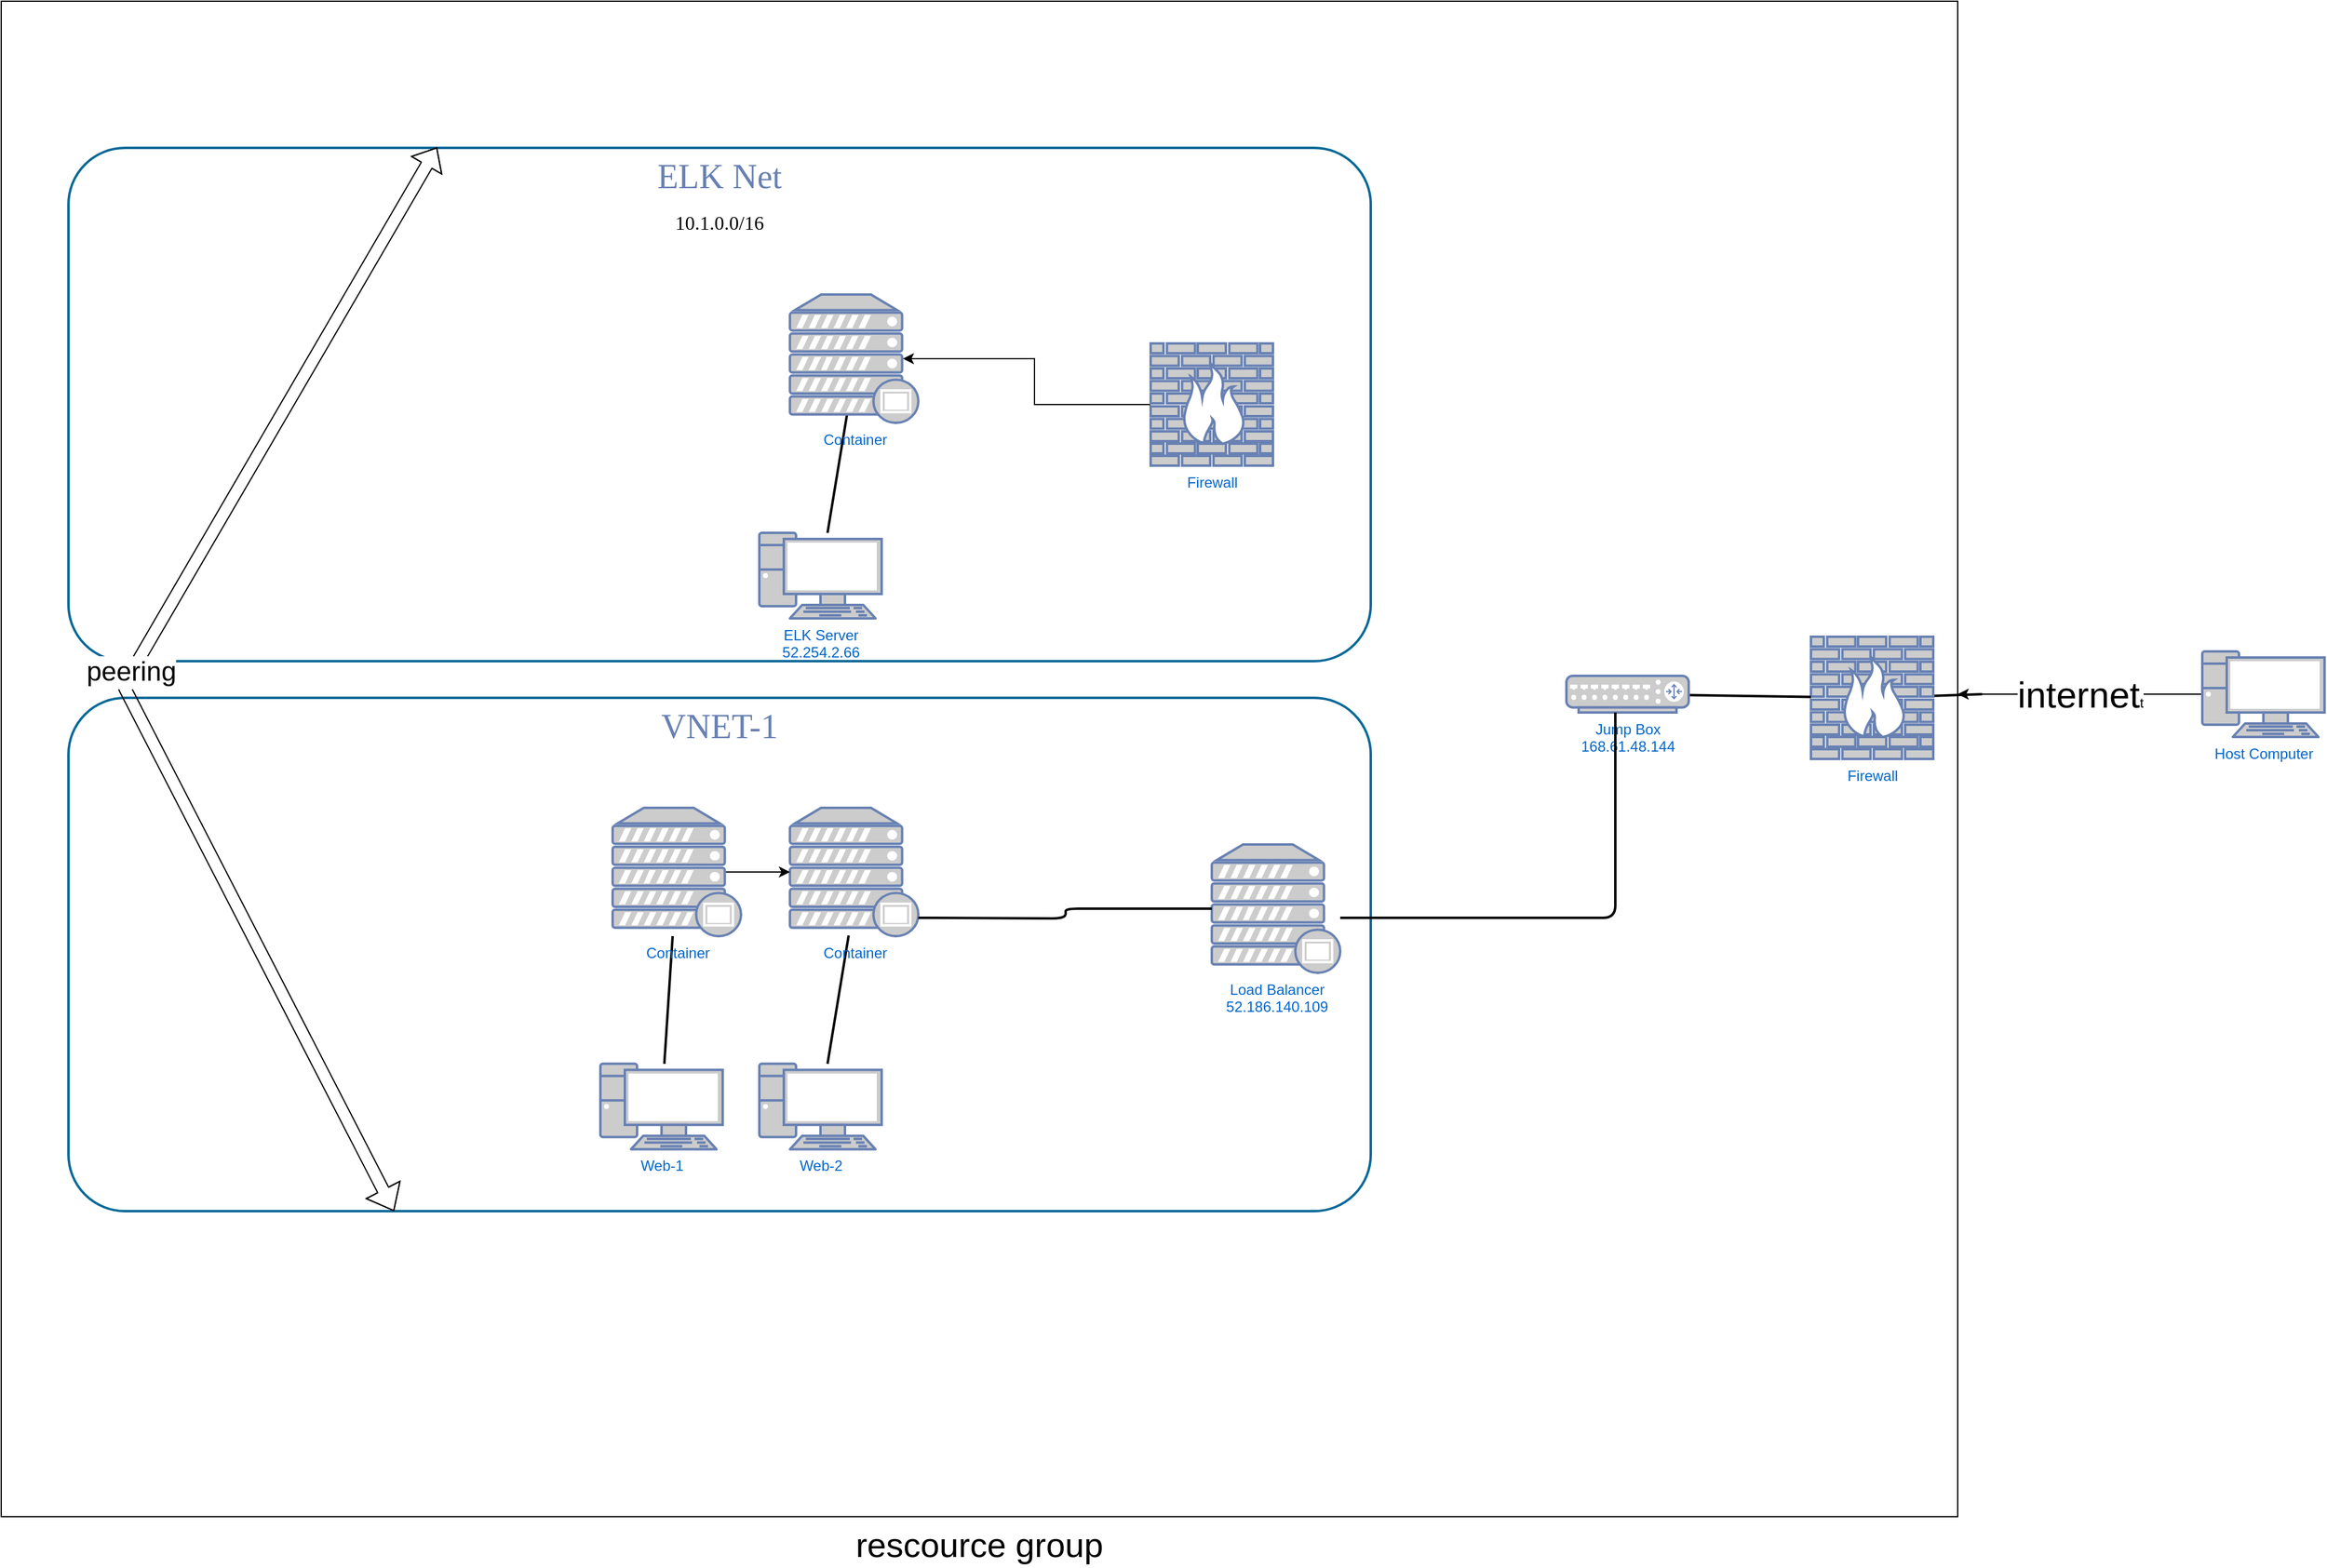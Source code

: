 <mxfile version="14.5.4" type="google"><diagram name="Page-1" id="bfe91b75-5d2c-26a0-9c1d-138518896778"><mxGraphModel dx="2383" dy="1279" grid="1" gridSize="10" guides="1" tooltips="1" connect="1" arrows="1" fold="1" page="1" pageScale="1" pageWidth="1100" pageHeight="850" background="#ffffff" math="0" shadow="0"><root><mxCell id="0"/><mxCell id="1" parent="0"/><mxCell id="TJksYdji46fEWzjLox82-12" value="&lt;font style=&quot;font-size: 28px&quot;&gt;rescource group&lt;/font&gt;" style="rounded=0;whiteSpace=wrap;html=1;fontFamily=Helvetica;labelPosition=center;verticalLabelPosition=bottom;align=center;verticalAlign=top;" parent="1" vertex="1"><mxGeometry x="20" y="330" width="1600" height="1240" as="geometry"/></mxCell><mxCell id="7c3789c024ecab99-81" value="VNET-1" style="rounded=1;whiteSpace=wrap;html=1;shadow=0;comic=0;strokeColor=#036897;strokeWidth=2;fillColor=none;fontFamily=Verdana;fontSize=28;fontColor=#6881B3;align=center;arcSize=11;verticalAlign=top;" parent="1" vertex="1"><mxGeometry x="75" y="900" width="1065" height="420" as="geometry"/></mxCell><mxCell id="TJksYdji46fEWzjLox82-3" value="ELK Net&lt;br&gt;&lt;span style=&quot;color: rgb(0 , 0 , 0) ; font-family: &amp;#34;az_ea_font&amp;#34; , &amp;#34;segoe ui&amp;#34; , &amp;#34;az_font&amp;#34; , , , &amp;#34;blinkmacsystemfont&amp;#34; , &amp;#34;roboto&amp;#34; , &amp;#34;oxygen&amp;#34; , &amp;#34;ubuntu&amp;#34; , &amp;#34;cantarell&amp;#34; , &amp;#34;open sans&amp;#34; , &amp;#34;helvetica neue&amp;#34; , sans-serif ; font-size: 16px ; background-color: rgb(255 , 255 , 255)&quot;&gt;10.1.0.0/16&lt;/span&gt;" style="rounded=1;whiteSpace=wrap;html=1;shadow=0;comic=0;strokeColor=#036897;strokeWidth=2;fillColor=none;fontFamily=Verdana;fontSize=28;fontColor=#6881B3;align=center;arcSize=11;verticalAlign=top;" parent="1" vertex="1"><mxGeometry x="75" y="450" width="1065" height="420" as="geometry"/></mxCell><mxCell id="7c3789c024ecab99-55" style="edgeStyle=none;html=1;labelBackgroundColor=none;endArrow=none;endFill=0;strokeWidth=2;fontFamily=Verdana;fontSize=28;fontColor=#6881B3;" parent="1" source="7c3789c024ecab99-8" edge="1"><mxGeometry relative="1" as="geometry"><mxPoint x="1640" y="897" as="targetPoint"/></mxGeometry></mxCell><mxCell id="7c3789c024ecab99-8" value="Firewall" style="fontColor=#0066CC;verticalAlign=top;verticalLabelPosition=bottom;labelPosition=center;align=center;html=1;fillColor=#CCCCCC;strokeColor=#6881B3;gradientColor=none;gradientDirection=north;strokeWidth=2;shape=mxgraph.networks.firewall;rounded=0;shadow=0;comic=0;" parent="1" vertex="1"><mxGeometry x="1500" y="850" width="100" height="100" as="geometry"/></mxCell><mxCell id="7c3789c024ecab99-52" style="edgeStyle=none;html=1;labelBackgroundColor=none;endArrow=none;endFill=0;strokeWidth=2;fontFamily=Verdana;fontSize=15;fontColor=#036897;" parent="1" source="7c3789c024ecab99-10" target="7c3789c024ecab99-8" edge="1"><mxGeometry relative="1" as="geometry"><mxPoint x="1550.0" y="917" as="targetPoint"/></mxGeometry></mxCell><mxCell id="7c3789c024ecab99-10" value="Jump Box&lt;br&gt;168.61.48.144" style="fontColor=#0066CC;verticalAlign=top;verticalLabelPosition=bottom;labelPosition=center;align=center;html=1;fillColor=#CCCCCC;strokeColor=#6881B3;gradientColor=none;gradientDirection=north;strokeWidth=2;shape=mxgraph.networks.router;rounded=0;shadow=0;comic=0;" parent="1" vertex="1"><mxGeometry x="1300" y="882" width="100" height="30" as="geometry"/></mxCell><mxCell id="7c3789c024ecab99-27" value="ELK Server&lt;br&gt;52.254.2.66" style="fontColor=#0066CC;verticalAlign=top;verticalLabelPosition=bottom;labelPosition=center;align=center;html=1;fillColor=#CCCCCC;strokeColor=#6881B3;gradientColor=none;gradientDirection=north;strokeWidth=2;shape=mxgraph.networks.pc;rounded=0;shadow=0;comic=0;" parent="1" vertex="1"><mxGeometry x="640.0" y="765" width="100" height="70" as="geometry"/></mxCell><mxCell id="7c3789c024ecab99-26" style="edgeStyle=none;html=1;labelBackgroundColor=none;endArrow=none;endFill=0;strokeWidth=2;fontFamily=Verdana;fontSize=15;fontColor=#036897;" parent="1" source="7c3789c024ecab99-27" edge="1"><mxGeometry relative="1" as="geometry"><mxPoint x="713.014" y="660" as="targetPoint"/></mxGeometry></mxCell><mxCell id="7c3789c024ecab99-39" value="Web-1" style="fontColor=#0066CC;verticalAlign=top;verticalLabelPosition=bottom;labelPosition=center;align=center;html=1;fillColor=#CCCCCC;strokeColor=#6881B3;gradientColor=none;gradientDirection=north;strokeWidth=2;shape=mxgraph.networks.pc;rounded=0;shadow=0;comic=0;" parent="1" vertex="1"><mxGeometry x="510.0" y="1199.412" width="100" height="70" as="geometry"/></mxCell><mxCell id="7c3789c024ecab99-41" value="Web-2" style="fontColor=#0066CC;verticalAlign=top;verticalLabelPosition=bottom;labelPosition=center;align=center;html=1;fillColor=#CCCCCC;strokeColor=#6881B3;gradientColor=none;gradientDirection=north;strokeWidth=2;shape=mxgraph.networks.pc;rounded=0;shadow=0;comic=0;" parent="1" vertex="1"><mxGeometry x="640.0" y="1199.412" width="100" height="70" as="geometry"/></mxCell><mxCell id="7c3789c024ecab99-51" style="edgeStyle=orthogonalEdgeStyle;html=1;labelBackgroundColor=none;endArrow=none;endFill=0;strokeWidth=2;fontFamily=Verdana;fontSize=15;fontColor=#036897;" parent="1" source="kVDzmbeBX3Yo0PJz0vtJ-4" target="7c3789c024ecab99-10" edge="1"><mxGeometry relative="1" as="geometry"><mxPoint x="1180" y="430" as="targetPoint"/><Array as="points"><mxPoint x="1340" y="1080"/></Array><mxPoint x="770" y="1080" as="sourcePoint"/></mxGeometry></mxCell><mxCell id="7c3789c024ecab99-38" style="edgeStyle=none;html=1;labelBackgroundColor=none;endArrow=none;endFill=0;strokeWidth=2;fontFamily=Verdana;fontSize=15;fontColor=#036897;" parent="1" source="7c3789c024ecab99-39" target="kVDzmbeBX3Yo0PJz0vtJ-2" edge="1"><mxGeometry relative="1" as="geometry"><mxPoint x="682.74" y="1094.412" as="targetPoint"/></mxGeometry></mxCell><mxCell id="7c3789c024ecab99-40" style="edgeStyle=none;html=1;labelBackgroundColor=none;endArrow=none;endFill=0;strokeWidth=2;fontFamily=Verdana;fontSize=15;fontColor=#036897;" parent="1" source="7c3789c024ecab99-41" edge="1"><mxGeometry relative="1" as="geometry"><mxPoint x="713.014" y="1094.412" as="targetPoint"/></mxGeometry></mxCell><mxCell id="TJksYdji46fEWzjLox82-15" value="&lt;font style=&quot;font-size: 30px&quot;&gt;internet&lt;/font&gt;t" style="edgeStyle=orthogonalEdgeStyle;rounded=0;orthogonalLoop=1;jettySize=auto;html=1;fontFamily=Helvetica;" parent="1" source="TJksYdji46fEWzjLox82-1" edge="1"><mxGeometry relative="1" as="geometry"><mxPoint x="1620" y="897" as="targetPoint"/></mxGeometry></mxCell><mxCell id="TJksYdji46fEWzjLox82-1" value="Host Computer" style="fontColor=#0066CC;verticalAlign=top;verticalLabelPosition=bottom;labelPosition=center;align=center;html=1;outlineConnect=0;fillColor=#CCCCCC;strokeColor=#6881B3;gradientColor=none;gradientDirection=north;strokeWidth=2;shape=mxgraph.networks.pc;fontFamily=Helvetica;" parent="1" vertex="1"><mxGeometry x="1820" y="862" width="100" height="70" as="geometry"/></mxCell><mxCell id="TJksYdji46fEWzjLox82-4" value="Container" style="fontColor=#0066CC;verticalAlign=top;verticalLabelPosition=bottom;labelPosition=center;align=center;html=1;outlineConnect=0;fillColor=#CCCCCC;strokeColor=#6881B3;gradientColor=none;gradientDirection=north;strokeWidth=2;shape=mxgraph.networks.proxy_server;" parent="1" vertex="1"><mxGeometry x="665" y="990" width="105" height="105" as="geometry"/></mxCell><mxCell id="TJksYdji46fEWzjLox82-5" value="Container" style="fontColor=#0066CC;verticalAlign=top;verticalLabelPosition=bottom;labelPosition=center;align=center;html=1;outlineConnect=0;fillColor=#CCCCCC;strokeColor=#6881B3;gradientColor=none;gradientDirection=north;strokeWidth=2;shape=mxgraph.networks.proxy_server;" parent="1" vertex="1"><mxGeometry x="665" y="570" width="105" height="105" as="geometry"/></mxCell><mxCell id="TJksYdji46fEWzjLox82-13" value="&lt;font style=&quot;font-size: 22px&quot;&gt;peering&lt;/font&gt;" style="shape=flexArrow;endArrow=classic;startArrow=classic;html=1;fontFamily=Helvetica;endWidth=17.5;endSize=5.142;entryX=0.283;entryY=-0.001;entryDx=0;entryDy=0;entryPerimeter=0;exitX=0.25;exitY=1;exitDx=0;exitDy=0;" parent="1" source="7c3789c024ecab99-81" target="TJksYdji46fEWzjLox82-3" edge="1"><mxGeometry width="50" height="50" relative="1" as="geometry"><mxPoint x="410" y="912" as="sourcePoint"/><mxPoint x="460" y="862" as="targetPoint"/><Array as="points"><mxPoint x="120" y="890"/></Array></mxGeometry></mxCell><mxCell id="kVDzmbeBX3Yo0PJz0vtJ-1" style="edgeStyle=orthogonalEdgeStyle;rounded=0;orthogonalLoop=1;jettySize=auto;html=1;entryX=0.88;entryY=0.5;entryDx=0;entryDy=0;entryPerimeter=0;" parent="1" source="TJksYdji46fEWzjLox82-14" target="TJksYdji46fEWzjLox82-5" edge="1"><mxGeometry relative="1" as="geometry"/></mxCell><mxCell id="TJksYdji46fEWzjLox82-14" value="Firewall" style="fontColor=#0066CC;verticalAlign=top;verticalLabelPosition=bottom;labelPosition=center;align=center;html=1;outlineConnect=0;fillColor=#CCCCCC;strokeColor=#6881B3;gradientColor=none;gradientDirection=north;strokeWidth=2;shape=mxgraph.networks.firewall;" parent="1" vertex="1"><mxGeometry x="960" y="610" width="100" height="100" as="geometry"/></mxCell><mxCell id="kVDzmbeBX3Yo0PJz0vtJ-3" style="edgeStyle=orthogonalEdgeStyle;rounded=0;orthogonalLoop=1;jettySize=auto;html=1;entryX=0;entryY=0.5;entryDx=0;entryDy=0;entryPerimeter=0;exitX=0.88;exitY=0.5;exitDx=0;exitDy=0;exitPerimeter=0;" parent="1" source="kVDzmbeBX3Yo0PJz0vtJ-2" target="TJksYdji46fEWzjLox82-4" edge="1"><mxGeometry relative="1" as="geometry"/></mxCell><mxCell id="kVDzmbeBX3Yo0PJz0vtJ-2" value="Container" style="fontColor=#0066CC;verticalAlign=top;verticalLabelPosition=bottom;labelPosition=center;align=center;html=1;outlineConnect=0;fillColor=#CCCCCC;strokeColor=#6881B3;gradientColor=none;gradientDirection=north;strokeWidth=2;shape=mxgraph.networks.proxy_server;" parent="1" vertex="1"><mxGeometry x="520" y="990" width="105" height="105" as="geometry"/></mxCell><mxCell id="kVDzmbeBX3Yo0PJz0vtJ-4" value="Load Balancer&lt;br&gt;52.186.140.109" style="fontColor=#0066CC;verticalAlign=top;verticalLabelPosition=bottom;labelPosition=center;align=center;html=1;outlineConnect=0;fillColor=#CCCCCC;strokeColor=#6881B3;gradientColor=none;gradientDirection=north;strokeWidth=2;shape=mxgraph.networks.proxy_server;" parent="1" vertex="1"><mxGeometry x="1010" y="1020" width="105" height="105" as="geometry"/></mxCell><mxCell id="kVDzmbeBX3Yo0PJz0vtJ-5" style="edgeStyle=orthogonalEdgeStyle;html=1;labelBackgroundColor=none;endArrow=none;endFill=0;strokeWidth=2;fontFamily=Verdana;fontSize=15;fontColor=#036897;" parent="1" target="kVDzmbeBX3Yo0PJz0vtJ-4" edge="1"><mxGeometry relative="1" as="geometry"><mxPoint x="1340" y="912" as="targetPoint"/><Array as="points"/><mxPoint x="770" y="1080" as="sourcePoint"/></mxGeometry></mxCell></root></mxGraphModel></diagram></mxfile>